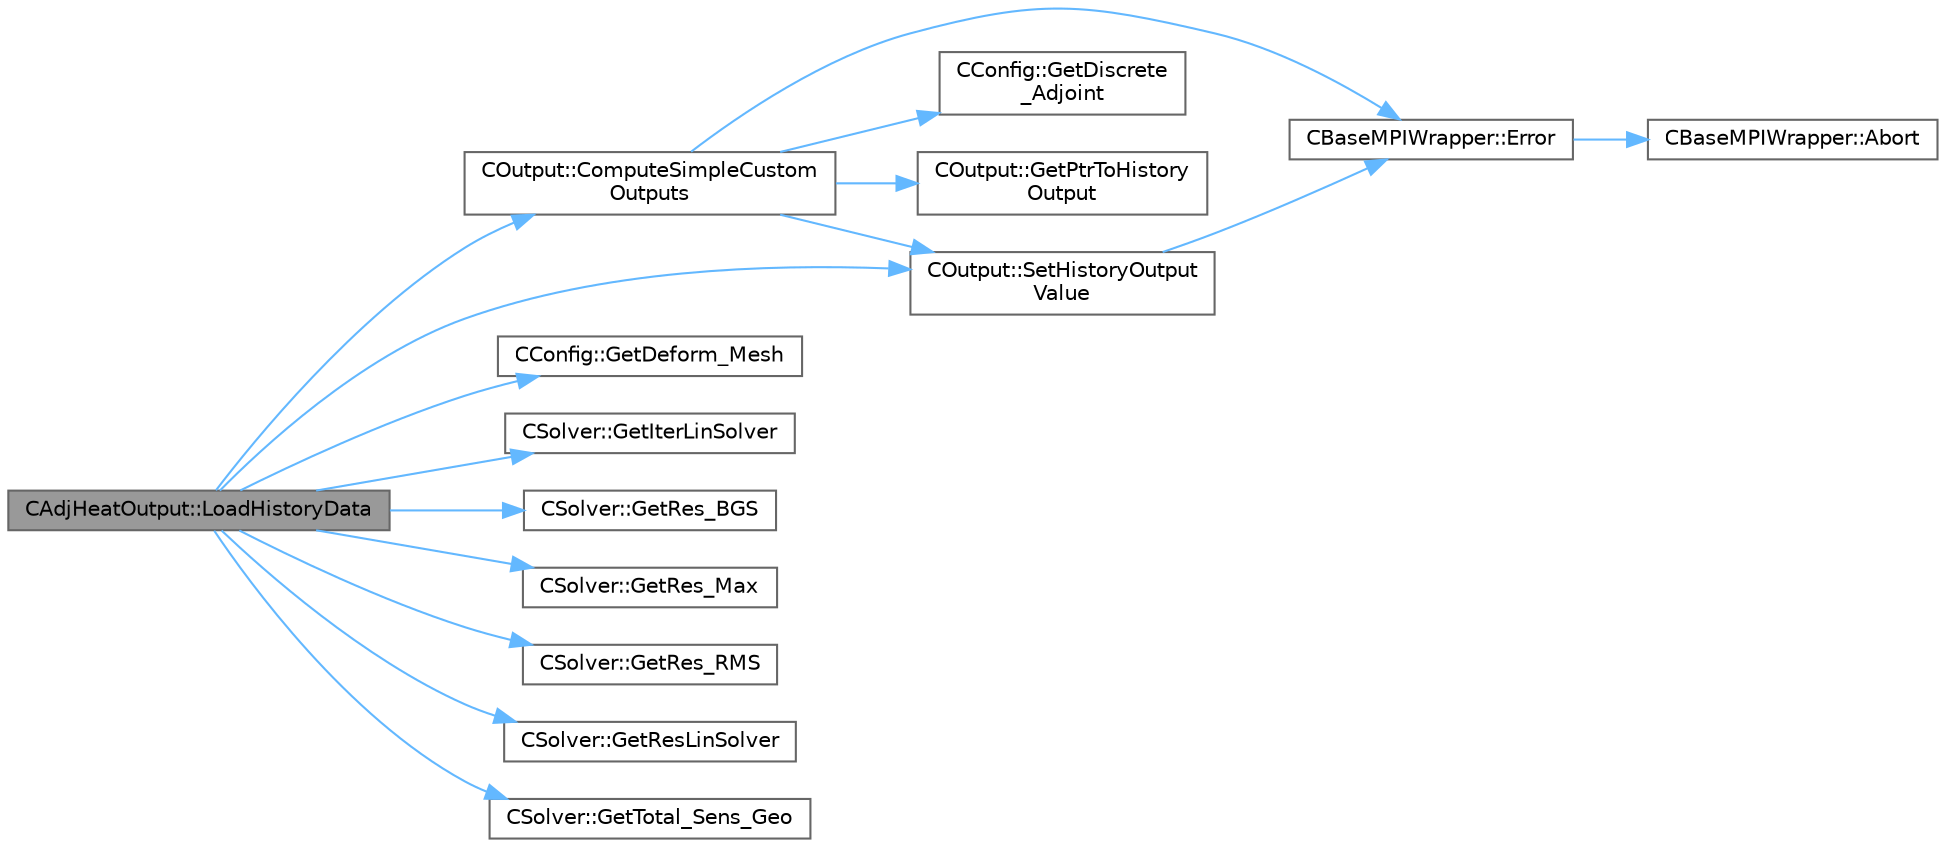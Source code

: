 digraph "CAdjHeatOutput::LoadHistoryData"
{
 // LATEX_PDF_SIZE
  bgcolor="transparent";
  edge [fontname=Helvetica,fontsize=10,labelfontname=Helvetica,labelfontsize=10];
  node [fontname=Helvetica,fontsize=10,shape=box,height=0.2,width=0.4];
  rankdir="LR";
  Node1 [id="Node000001",label="CAdjHeatOutput::LoadHistoryData",height=0.2,width=0.4,color="gray40", fillcolor="grey60", style="filled", fontcolor="black",tooltip="Load the history output field values."];
  Node1 -> Node2 [id="edge1_Node000001_Node000002",color="steelblue1",style="solid",tooltip=" "];
  Node2 [id="Node000002",label="COutput::ComputeSimpleCustom\lOutputs",height=0.2,width=0.4,color="grey40", fillcolor="white", style="filled",URL="$classCOutput.html#aec700f872dc7bee4ca58abb7d7adf88f",tooltip="Evaluates function-type custom outputs. Derived classes can use this to compute simple expressions of..."];
  Node2 -> Node3 [id="edge2_Node000002_Node000003",color="steelblue1",style="solid",tooltip=" "];
  Node3 [id="Node000003",label="CBaseMPIWrapper::Error",height=0.2,width=0.4,color="grey40", fillcolor="white", style="filled",URL="$classCBaseMPIWrapper.html#a04457c47629bda56704e6a8804833eeb",tooltip=" "];
  Node3 -> Node4 [id="edge3_Node000003_Node000004",color="steelblue1",style="solid",tooltip=" "];
  Node4 [id="Node000004",label="CBaseMPIWrapper::Abort",height=0.2,width=0.4,color="grey40", fillcolor="white", style="filled",URL="$classCBaseMPIWrapper.html#af7297d861dca86b45cf561b6ab642e8f",tooltip=" "];
  Node2 -> Node5 [id="edge4_Node000002_Node000005",color="steelblue1",style="solid",tooltip=" "];
  Node5 [id="Node000005",label="CConfig::GetDiscrete\l_Adjoint",height=0.2,width=0.4,color="grey40", fillcolor="white", style="filled",URL="$classCConfig.html#ab3928c4e6debcf50dcd0d38985f6980c",tooltip="Get the indicator whether we are solving an discrete adjoint problem."];
  Node2 -> Node6 [id="edge5_Node000002_Node000006",color="steelblue1",style="solid",tooltip=" "];
  Node6 [id="Node000006",label="COutput::GetPtrToHistory\lOutput",height=0.2,width=0.4,color="grey40", fillcolor="white", style="filled",URL="$classCOutput.html#a2bb1a48f388fd896e75607de2ed160b6",tooltip="Returns a pointer to the value of an history output."];
  Node2 -> Node7 [id="edge6_Node000002_Node000007",color="steelblue1",style="solid",tooltip=" "];
  Node7 [id="Node000007",label="COutput::SetHistoryOutput\lValue",height=0.2,width=0.4,color="grey40", fillcolor="white", style="filled",URL="$classCOutput.html#a1c1f836992f419544472329a44b8836e",tooltip="Set the value of a history output field."];
  Node7 -> Node3 [id="edge7_Node000007_Node000003",color="steelblue1",style="solid",tooltip=" "];
  Node1 -> Node8 [id="edge8_Node000001_Node000008",color="steelblue1",style="solid",tooltip=" "];
  Node8 [id="Node000008",label="CConfig::GetDeform_Mesh",height=0.2,width=0.4,color="grey40", fillcolor="white", style="filled",URL="$classCConfig.html#a74c97dfeaa45d3f37d5696d798dafad9",tooltip="Get information about whether the mesh will be deformed using pseudo linear elasticity."];
  Node1 -> Node9 [id="edge9_Node000001_Node000009",color="steelblue1",style="solid",tooltip=" "];
  Node9 [id="Node000009",label="CSolver::GetIterLinSolver",height=0.2,width=0.4,color="grey40", fillcolor="white", style="filled",URL="$classCSolver.html#a1154b68a5b15dff99ff55345d210e396",tooltip="Get number of linear solver iterations."];
  Node1 -> Node10 [id="edge10_Node000001_Node000010",color="steelblue1",style="solid",tooltip=" "];
  Node10 [id="Node000010",label="CSolver::GetRes_BGS",height=0.2,width=0.4,color="grey40", fillcolor="white", style="filled",URL="$classCSolver.html#a952ff7c12f711636b1b2d52fff33e268",tooltip="Get the residual for BGS subiterations."];
  Node1 -> Node11 [id="edge11_Node000001_Node000011",color="steelblue1",style="solid",tooltip=" "];
  Node11 [id="Node000011",label="CSolver::GetRes_Max",height=0.2,width=0.4,color="grey40", fillcolor="white", style="filled",URL="$classCSolver.html#ab1539f2064af989dad9200a516969f18",tooltip="Get the maximal residual, this is useful for the convergence history."];
  Node1 -> Node12 [id="edge12_Node000001_Node000012",color="steelblue1",style="solid",tooltip=" "];
  Node12 [id="Node000012",label="CSolver::GetRes_RMS",height=0.2,width=0.4,color="grey40", fillcolor="white", style="filled",URL="$classCSolver.html#a2e07e4867f2db7ac98c8332c9476c361",tooltip="Get the maximal residual, this is useful for the convergence history."];
  Node1 -> Node13 [id="edge13_Node000001_Node000013",color="steelblue1",style="solid",tooltip=" "];
  Node13 [id="Node000013",label="CSolver::GetResLinSolver",height=0.2,width=0.4,color="grey40", fillcolor="white", style="filled",URL="$classCSolver.html#a1766c8982b43b1dbab903f563b3fcf19",tooltip="Get the final linear solver residual."];
  Node1 -> Node14 [id="edge14_Node000001_Node000014",color="steelblue1",style="solid",tooltip=" "];
  Node14 [id="Node000014",label="CSolver::GetTotal_Sens_Geo",height=0.2,width=0.4,color="grey40", fillcolor="white", style="filled",URL="$classCSolver.html#a3d4706ee04d1b2766c8be9ef0a21db25",tooltip="A virtual member."];
  Node1 -> Node7 [id="edge15_Node000001_Node000007",color="steelblue1",style="solid",tooltip=" "];
}
